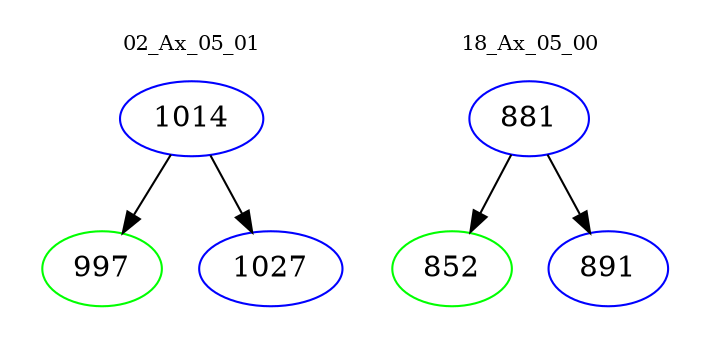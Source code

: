 digraph{
subgraph cluster_0 {
color = white
label = "02_Ax_05_01";
fontsize=10;
T0_1014 [label="1014", color="blue"]
T0_1014 -> T0_997 [color="black"]
T0_997 [label="997", color="green"]
T0_1014 -> T0_1027 [color="black"]
T0_1027 [label="1027", color="blue"]
}
subgraph cluster_1 {
color = white
label = "18_Ax_05_00";
fontsize=10;
T1_881 [label="881", color="blue"]
T1_881 -> T1_852 [color="black"]
T1_852 [label="852", color="green"]
T1_881 -> T1_891 [color="black"]
T1_891 [label="891", color="blue"]
}
}
